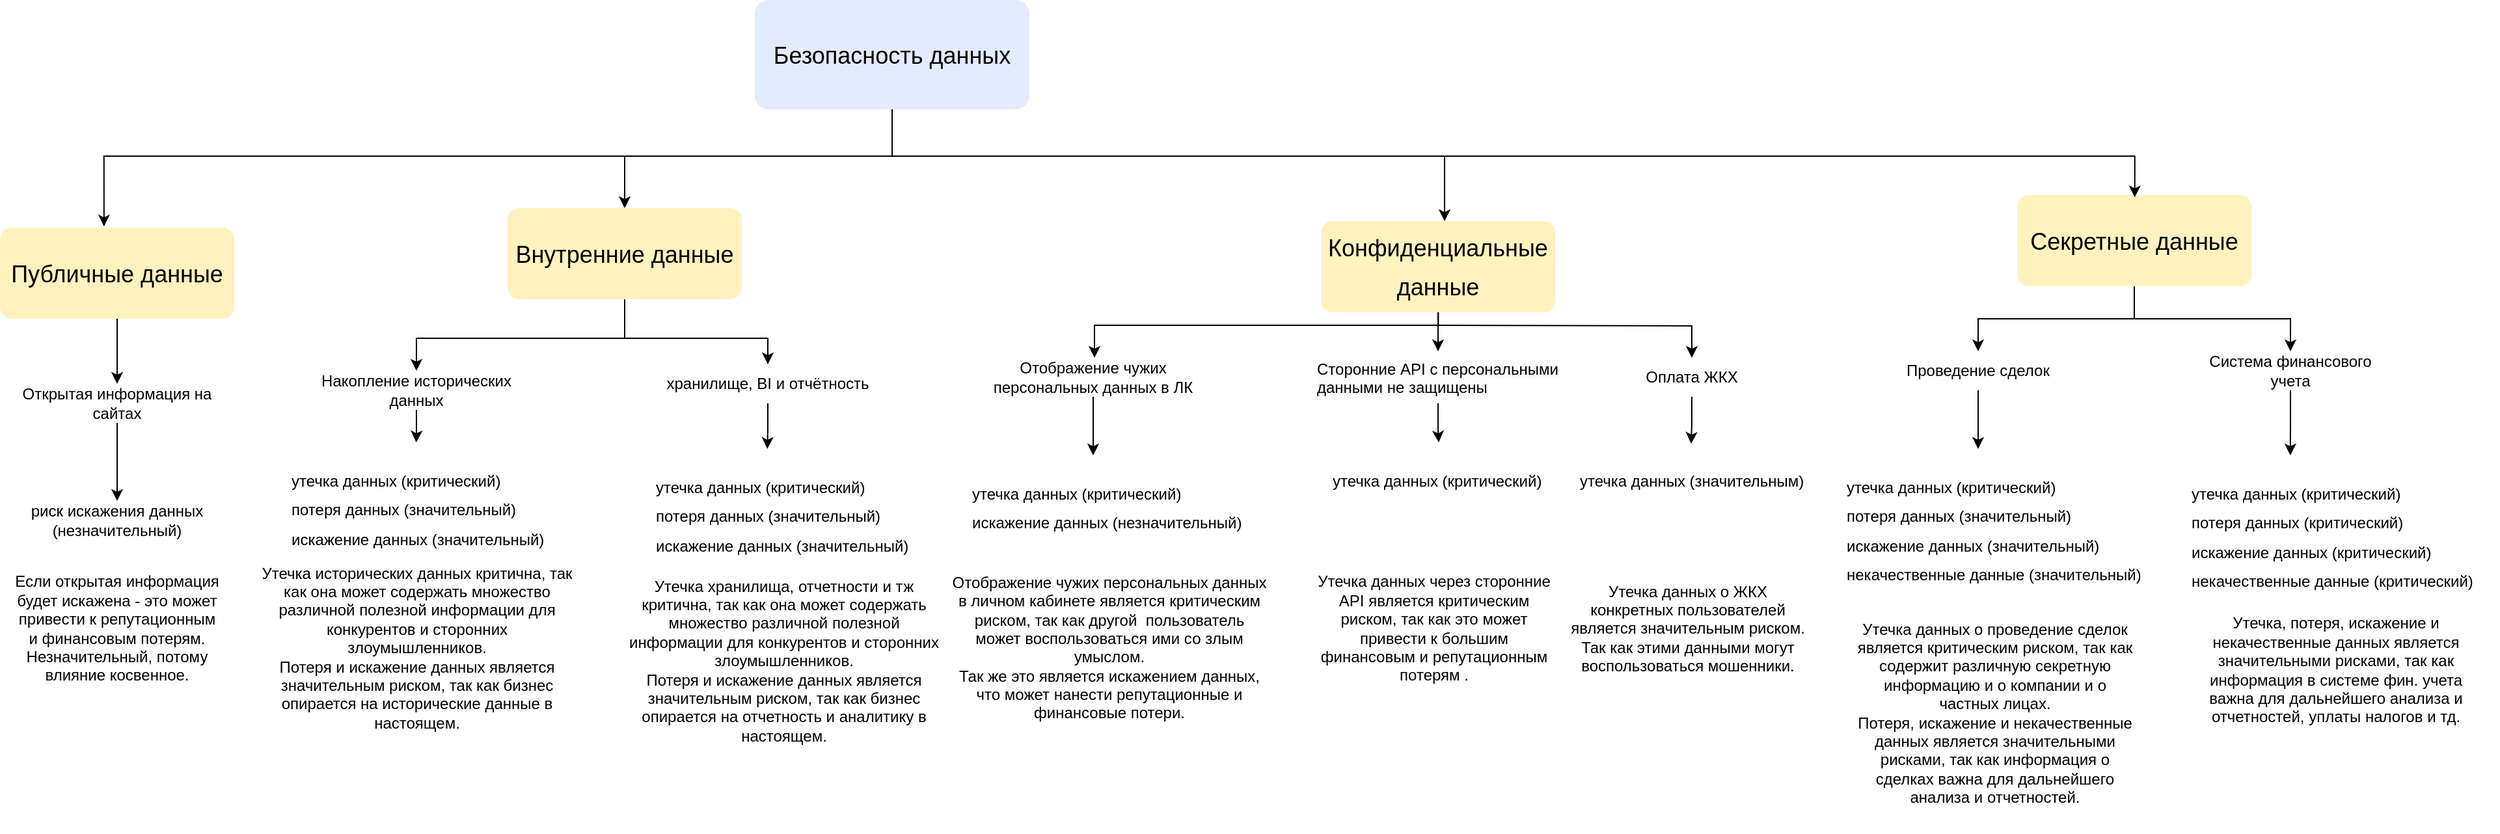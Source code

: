 <mxfile version="26.0.9">
  <diagram name="Страница — 1" id="6WGchiWJ_MTJC1sON1qW">
    <mxGraphModel dx="2830" dy="941" grid="1" gridSize="10" guides="1" tooltips="1" connect="1" arrows="1" fold="1" page="1" pageScale="1" pageWidth="827" pageHeight="1169" math="0" shadow="0">
      <root>
        <mxCell id="0" />
        <mxCell id="1" parent="0" />
        <mxCell id="0lz6deHU_I4RlRpD6tF_-9" value="" style="edgeStyle=orthogonalEdgeStyle;rounded=0;orthogonalLoop=1;jettySize=auto;html=1;" parent="1" source="0lz6deHU_I4RlRpD6tF_-4" target="0lz6deHU_I4RlRpD6tF_-7" edge="1">
          <mxGeometry relative="1" as="geometry">
            <Array as="points">
              <mxPoint x="326" y="380" />
              <mxPoint x="750" y="380" />
            </Array>
          </mxGeometry>
        </mxCell>
        <mxCell id="0lz6deHU_I4RlRpD6tF_-10" value="" style="edgeStyle=orthogonalEdgeStyle;rounded=0;orthogonalLoop=1;jettySize=auto;html=1;entryX=0.444;entryY=-0.014;entryDx=0;entryDy=0;entryPerimeter=0;" parent="1" source="0lz6deHU_I4RlRpD6tF_-4" target="0lz6deHU_I4RlRpD6tF_-5" edge="1">
          <mxGeometry relative="1" as="geometry">
            <Array as="points">
              <mxPoint x="326" y="380" />
              <mxPoint x="-280" y="380" />
            </Array>
          </mxGeometry>
        </mxCell>
        <mxCell id="0lz6deHU_I4RlRpD6tF_-4" value="&lt;div style=&quot;font-size: 1px&quot;&gt;&lt;font style=&quot;font-size: 22.58px; font-family: Arial; direction: ltr; letter-spacing: 0px; line-height: 120%; opacity: 1;&quot;&gt;&lt;span style=&quot;text-align: start; white-space: pre-wrap; caret-color: rgb(214, 214, 214); font-family: &amp;quot;YS Text&amp;quot;, sans-serif; font-size: 18px; color: rgb(0, 0, 0);&quot;&gt;Безопасность данных&lt;/span&gt;&lt;br&gt;&lt;/font&gt;&lt;/div&gt;" style="verticalAlign=middle;align=center;overflow=width;vsdxID=5;fillColor=#e3ebff;gradientColor=none;shape=stencil(vVNBDsIgEHwNRwxCjHqu+g9iaUtEaBa09fdSwdpi9dBDb8vOwOwsGcQyW/FaIEqsA3MRjcxdhdgBUSp1JUA6XyF2RCwrDIgSzE3n4VzzjtlVV3PvXmjDPdLdoOQRTrvtavNqnAKXw9mDELkBIhDJaxrJZIy/YRLfbjFvpcVgHHfS6JGu4lAK7GVwoXg5gmwjRP3VjoMpqQcm9tPKs0z0Y6crWcBHqt0PN8tJspXFfmNKdpaBH8tYwML/VPjiE6dCKhXSOMTT+PlWiC47PgE=);strokeColor=none;spacingTop=-3;spacingBottom=-3;spacingLeft=-3;spacingRight=-3;points=[];labelBackgroundColor=none;rounded=0;html=1;whiteSpace=wrap;" parent="1" vertex="1">
          <mxGeometry x="220" y="260" width="211" height="84" as="geometry" />
        </mxCell>
        <mxCell id="9WwVbPt1VevBk6q1Cw_z-4" style="edgeStyle=orthogonalEdgeStyle;rounded=0;orthogonalLoop=1;jettySize=auto;html=1;entryX=0.5;entryY=0;entryDx=0;entryDy=0;fontFamily=Helvetica;fontSize=12;fontColor=default;" parent="1" source="0lz6deHU_I4RlRpD6tF_-5" target="9WwVbPt1VevBk6q1Cw_z-3" edge="1">
          <mxGeometry relative="1" as="geometry" />
        </mxCell>
        <mxCell id="0lz6deHU_I4RlRpD6tF_-5" value="&lt;div style=&quot;font-size: 1px&quot;&gt;&lt;font style=&quot;font-size: 22.58px; font-family: Arial; direction: ltr; letter-spacing: 0px; line-height: 120%; opacity: 1;&quot;&gt;&lt;span style=&quot;white-space: pre-line; caret-color: rgb(214, 214, 214); font-family: &amp;quot;YS Text&amp;quot;, sans-serif; font-size: 18px; text-align: left; color: rgb(0, 0, 0);&quot;&gt;Публичные данные&lt;/span&gt;&lt;br&gt;&lt;/font&gt;&lt;/div&gt;" style="verticalAlign=middle;align=center;overflow=width;vsdxID=5;fillColor=#fff2bf;gradientColor=none;shape=stencil(vVNBDsIgEHwNRwxCjHqu+g9iaUtEaBa09fdSwdpi9dBDb8vOwOwsGcQyW/FaIEqsA3MRjcxdhdgBUSp1JUA6XyF2RCwrDIgSzE3n4VzzjtlVV3PvXmjDPdLdoOQRTrvtavNqnAKXw9mDELkBIhDJaxrJZIy/YRLfbjFvpcVgHHfS6JGu4lAK7GVwoXg5gmwjRP3VjoMpqQcm9tPKs0z0Y6crWcBHqt0PN8tJspXFfmNKdpaBH8tYwML/VPjiE6dCKhXSOMTT+PlWiC47PgE=);strokeColor=none;spacingTop=-3;spacingBottom=-3;spacingLeft=-3;spacingRight=-3;points=[];labelBackgroundColor=none;rounded=0;html=1;whiteSpace=wrap;" parent="1" vertex="1">
          <mxGeometry x="-360" y="435" width="180" height="70" as="geometry" />
        </mxCell>
        <mxCell id="9WwVbPt1VevBk6q1Cw_z-9" style="edgeStyle=orthogonalEdgeStyle;rounded=0;orthogonalLoop=1;jettySize=auto;html=1;entryX=0.5;entryY=0;entryDx=0;entryDy=0;fontFamily=Helvetica;fontSize=12;fontColor=default;" parent="1" source="0lz6deHU_I4RlRpD6tF_-6" target="CY70wchcMyb1Aju2XHfH-5" edge="1">
          <mxGeometry relative="1" as="geometry">
            <Array as="points">
              <mxPoint x="120" y="520" />
              <mxPoint x="-40" y="520" />
              <mxPoint x="-40" y="545" />
            </Array>
          </mxGeometry>
        </mxCell>
        <mxCell id="9WwVbPt1VevBk6q1Cw_z-10" style="edgeStyle=orthogonalEdgeStyle;rounded=0;orthogonalLoop=1;jettySize=auto;html=1;fontFamily=Helvetica;fontSize=12;fontColor=default;" parent="1" source="0lz6deHU_I4RlRpD6tF_-6" target="9WwVbPt1VevBk6q1Cw_z-2" edge="1">
          <mxGeometry relative="1" as="geometry">
            <Array as="points">
              <mxPoint x="120" y="520" />
              <mxPoint x="230" y="520" />
            </Array>
          </mxGeometry>
        </mxCell>
        <mxCell id="0lz6deHU_I4RlRpD6tF_-6" value="&lt;div style=&quot;font-size: 1px&quot;&gt;&lt;font style=&quot;font-size: 22.58px; font-family: Arial; direction: ltr; letter-spacing: 0px; line-height: 120%; opacity: 1;&quot;&gt;&lt;span style=&quot;white-space: pre-line; caret-color: rgb(214, 214, 214); font-family: &amp;quot;YS Text&amp;quot;, sans-serif; font-size: 18px; text-align: left; color: rgb(0, 0, 0);&quot;&gt;Внутренние данные&lt;/span&gt;&lt;br&gt;&lt;/font&gt;&lt;/div&gt;" style="verticalAlign=middle;align=center;overflow=width;vsdxID=5;fillColor=#fff2bf;gradientColor=none;shape=stencil(vVNBDsIgEHwNRwxCjHqu+g9iaUtEaBa09fdSwdpi9dBDb8vOwOwsGcQyW/FaIEqsA3MRjcxdhdgBUSp1JUA6XyF2RCwrDIgSzE3n4VzzjtlVV3PvXmjDPdLdoOQRTrvtavNqnAKXw9mDELkBIhDJaxrJZIy/YRLfbjFvpcVgHHfS6JGu4lAK7GVwoXg5gmwjRP3VjoMpqQcm9tPKs0z0Y6crWcBHqt0PN8tJspXFfmNKdpaBH8tYwML/VPjiE6dCKhXSOMTT+PlWiC47PgE=);strokeColor=none;spacingTop=-3;spacingBottom=-3;spacingLeft=-3;spacingRight=-3;points=[];labelBackgroundColor=none;rounded=0;html=1;whiteSpace=wrap;" parent="1" vertex="1">
          <mxGeometry x="30" y="420" width="180" height="70" as="geometry" />
        </mxCell>
        <mxCell id="IjXKCNkjEEhEDrAD16Yg-7" style="edgeStyle=orthogonalEdgeStyle;rounded=0;orthogonalLoop=1;jettySize=auto;html=1;" edge="1" parent="1" source="0lz6deHU_I4RlRpD6tF_-7" target="CY70wchcMyb1Aju2XHfH-4">
          <mxGeometry relative="1" as="geometry" />
        </mxCell>
        <mxCell id="IjXKCNkjEEhEDrAD16Yg-8" style="edgeStyle=orthogonalEdgeStyle;rounded=0;orthogonalLoop=1;jettySize=auto;html=1;entryX=0.5;entryY=0;entryDx=0;entryDy=0;exitX=0.501;exitY=1.002;exitDx=0;exitDy=0;exitPerimeter=0;" edge="1" parent="1" source="0lz6deHU_I4RlRpD6tF_-7">
          <mxGeometry relative="1" as="geometry">
            <mxPoint x="676" y="500" as="sourcePoint" />
            <mxPoint x="481" y="535" as="targetPoint" />
            <Array as="points">
              <mxPoint x="745" y="510" />
              <mxPoint x="481" y="510" />
            </Array>
          </mxGeometry>
        </mxCell>
        <mxCell id="IjXKCNkjEEhEDrAD16Yg-9" style="edgeStyle=orthogonalEdgeStyle;rounded=0;orthogonalLoop=1;jettySize=auto;html=1;entryX=0.5;entryY=0;entryDx=0;entryDy=0;" edge="1" parent="1" target="CY70wchcMyb1Aju2XHfH-7">
          <mxGeometry relative="1" as="geometry">
            <mxPoint x="740" y="510" as="sourcePoint" />
            <mxPoint x="840" y="550" as="targetPoint" />
          </mxGeometry>
        </mxCell>
        <mxCell id="0lz6deHU_I4RlRpD6tF_-7" value="&lt;div style=&quot;font-size: 1px&quot;&gt;&lt;font style=&quot;font-size: 22.58px; font-family: Arial; direction: ltr; letter-spacing: 0px; line-height: 120%; opacity: 1;&quot;&gt;&lt;span style=&quot;white-space: pre-line; caret-color: rgb(214, 214, 214); font-family: &amp;quot;YS Text&amp;quot;, sans-serif; font-size: 18px; text-align: left; color: rgb(0, 0, 0);&quot;&gt;Конфиденциальные данные&lt;/span&gt;&lt;br&gt;&lt;/font&gt;&lt;/div&gt;" style="verticalAlign=middle;align=center;overflow=width;vsdxID=5;fillColor=#fff2bf;gradientColor=none;shape=stencil(vVNBDsIgEHwNRwxCjHqu+g9iaUtEaBa09fdSwdpi9dBDb8vOwOwsGcQyW/FaIEqsA3MRjcxdhdgBUSp1JUA6XyF2RCwrDIgSzE3n4VzzjtlVV3PvXmjDPdLdoOQRTrvtavNqnAKXw9mDELkBIhDJaxrJZIy/YRLfbjFvpcVgHHfS6JGu4lAK7GVwoXg5gmwjRP3VjoMpqQcm9tPKs0z0Y6crWcBHqt0PN8tJspXFfmNKdpaBH8tYwML/VPjiE6dCKhXSOMTT+PlWiC47PgE=);strokeColor=none;spacingTop=-3;spacingBottom=-3;spacingLeft=-3;spacingRight=-3;points=[];labelBackgroundColor=none;rounded=0;html=1;whiteSpace=wrap;" parent="1" vertex="1">
          <mxGeometry x="655" y="430" width="180" height="70" as="geometry" />
        </mxCell>
        <mxCell id="IjXKCNkjEEhEDrAD16Yg-10" style="edgeStyle=orthogonalEdgeStyle;rounded=0;orthogonalLoop=1;jettySize=auto;html=1;entryX=0.5;entryY=0;entryDx=0;entryDy=0;" edge="1" parent="1" source="0lz6deHU_I4RlRpD6tF_-8" target="CY70wchcMyb1Aju2XHfH-6">
          <mxGeometry relative="1" as="geometry" />
        </mxCell>
        <mxCell id="IjXKCNkjEEhEDrAD16Yg-11" style="edgeStyle=orthogonalEdgeStyle;rounded=0;orthogonalLoop=1;jettySize=auto;html=1;entryX=0.5;entryY=0;entryDx=0;entryDy=0;" edge="1" parent="1" source="0lz6deHU_I4RlRpD6tF_-8" target="9WwVbPt1VevBk6q1Cw_z-1">
          <mxGeometry relative="1" as="geometry" />
        </mxCell>
        <mxCell id="0lz6deHU_I4RlRpD6tF_-8" value="&lt;div style=&quot;font-size: 1px&quot;&gt;&lt;font style=&quot;font-size: 22.58px; font-family: Arial; direction: ltr; letter-spacing: 0px; line-height: 120%; opacity: 1;&quot;&gt;&lt;span style=&quot;white-space: pre-line; caret-color: rgb(214, 214, 214); font-family: &amp;quot;YS Text&amp;quot;, sans-serif; font-size: 18px; text-align: left; color: rgb(0, 0, 0);&quot;&gt;Секретные данные&lt;/span&gt;&lt;br&gt;&lt;/font&gt;&lt;/div&gt;" style="verticalAlign=middle;align=center;overflow=width;vsdxID=5;fillColor=#fff2bf;gradientColor=none;shape=stencil(vVNBDsIgEHwNRwxCjHqu+g9iaUtEaBa09fdSwdpi9dBDb8vOwOwsGcQyW/FaIEqsA3MRjcxdhdgBUSp1JUA6XyF2RCwrDIgSzE3n4VzzjtlVV3PvXmjDPdLdoOQRTrvtavNqnAKXw9mDELkBIhDJaxrJZIy/YRLfbjFvpcVgHHfS6JGu4lAK7GVwoXg5gmwjRP3VjoMpqQcm9tPKs0z0Y6crWcBHqt0PN8tJspXFfmNKdpaBH8tYwML/VPjiE6dCKhXSOMTT+PlWiC47PgE=);strokeColor=none;spacingTop=-3;spacingBottom=-3;spacingLeft=-3;spacingRight=-3;points=[];labelBackgroundColor=none;rounded=0;html=1;whiteSpace=wrap;" parent="1" vertex="1">
          <mxGeometry x="1190" y="410" width="180" height="70" as="geometry" />
        </mxCell>
        <mxCell id="0lz6deHU_I4RlRpD6tF_-11" style="edgeStyle=orthogonalEdgeStyle;rounded=0;orthogonalLoop=1;jettySize=auto;html=1;entryX=0.5;entryY=0;entryDx=0;entryDy=0;entryPerimeter=0;" parent="1" source="0lz6deHU_I4RlRpD6tF_-4" target="0lz6deHU_I4RlRpD6tF_-6" edge="1">
          <mxGeometry relative="1" as="geometry">
            <Array as="points">
              <mxPoint x="326" y="380" />
              <mxPoint x="120" y="380" />
            </Array>
          </mxGeometry>
        </mxCell>
        <mxCell id="0lz6deHU_I4RlRpD6tF_-12" style="edgeStyle=orthogonalEdgeStyle;rounded=0;orthogonalLoop=1;jettySize=auto;html=1;entryX=0.502;entryY=0.024;entryDx=0;entryDy=0;entryPerimeter=0;" parent="1" source="0lz6deHU_I4RlRpD6tF_-4" target="0lz6deHU_I4RlRpD6tF_-8" edge="1">
          <mxGeometry relative="1" as="geometry">
            <Array as="points">
              <mxPoint x="326" y="380" />
              <mxPoint x="1280" y="380" />
            </Array>
          </mxGeometry>
        </mxCell>
        <mxCell id="IjXKCNkjEEhEDrAD16Yg-13" style="edgeStyle=orthogonalEdgeStyle;rounded=0;orthogonalLoop=1;jettySize=auto;html=1;" edge="1" parent="1" source="CY70wchcMyb1Aju2XHfH-3" target="IjXKCNkjEEhEDrAD16Yg-12">
          <mxGeometry relative="1" as="geometry">
            <Array as="points">
              <mxPoint x="480" y="600" />
              <mxPoint x="480" y="600" />
            </Array>
          </mxGeometry>
        </mxCell>
        <mxCell id="CY70wchcMyb1Aju2XHfH-3" value="Отображение чужих персональных данных в ЛК" style="text;html=1;align=center;verticalAlign=middle;whiteSpace=wrap;rounded=0;" parent="1" vertex="1">
          <mxGeometry x="400" y="535" width="160" height="30" as="geometry" />
        </mxCell>
        <mxCell id="CY70wchcMyb1Aju2XHfH-4" value="&lt;span style=&quot;caret-color: rgb(0, 0, 0); color: rgb(0, 0, 0); font-family: Helvetica; font-size: 12px; font-style: normal; font-variant-caps: normal; font-weight: 400; letter-spacing: normal; text-align: center; text-indent: 0px; text-transform: none; white-space: normal; word-spacing: 0px; -webkit-text-stroke-width: 0px; background-color: rgb(251, 251, 251); text-decoration: none; float: none; display: inline !important;&quot;&gt;Сторонние API с персональными данными не защищены&lt;/span&gt;" style="text;whiteSpace=wrap;html=1;" parent="1" vertex="1">
          <mxGeometry x="650" y="530" width="190" height="40" as="geometry" />
        </mxCell>
        <mxCell id="CY70wchcMyb1Aju2XHfH-5" value="Накопление исторических данных" style="text;html=1;align=center;verticalAlign=middle;whiteSpace=wrap;rounded=0;" parent="1" vertex="1">
          <mxGeometry x="-120" y="545" width="160" height="30" as="geometry" />
        </mxCell>
        <mxCell id="IjXKCNkjEEhEDrAD16Yg-21" style="edgeStyle=orthogonalEdgeStyle;rounded=0;orthogonalLoop=1;jettySize=auto;html=1;" edge="1" parent="1" source="CY70wchcMyb1Aju2XHfH-6" target="IjXKCNkjEEhEDrAD16Yg-18">
          <mxGeometry relative="1" as="geometry" />
        </mxCell>
        <mxCell id="CY70wchcMyb1Aju2XHfH-6" value="Проведение сделок" style="text;html=1;align=center;verticalAlign=middle;whiteSpace=wrap;rounded=0;" parent="1" vertex="1">
          <mxGeometry x="1080" y="530" width="160" height="30" as="geometry" />
        </mxCell>
        <mxCell id="CY70wchcMyb1Aju2XHfH-7" value="Оплата ЖКХ" style="text;html=1;align=center;verticalAlign=middle;whiteSpace=wrap;rounded=0;" parent="1" vertex="1">
          <mxGeometry x="860" y="535" width="160" height="30" as="geometry" />
        </mxCell>
        <mxCell id="9WwVbPt1VevBk6q1Cw_z-1" value="Система финансового учета" style="text;html=1;align=center;verticalAlign=middle;whiteSpace=wrap;rounded=0;" parent="1" vertex="1">
          <mxGeometry x="1320" y="530" width="160" height="30" as="geometry" />
        </mxCell>
        <mxCell id="9WwVbPt1VevBk6q1Cw_z-2" value="&lt;span style=&quot;white-space: pre-line; caret-color: rgb(214, 214, 214); text-align: left; color: rgb(0, 0, 0);&quot;&gt;&lt;font face=&quot;Helvetica&quot;&gt;хранилище, BI и отчётность&lt;/font&gt;&lt;/span&gt;" style="text;html=1;align=center;verticalAlign=middle;whiteSpace=wrap;rounded=0;fontFamily=Helvetica;fontSize=12;fontColor=default;" parent="1" vertex="1">
          <mxGeometry x="150" y="540" width="160" height="30" as="geometry" />
        </mxCell>
        <mxCell id="9WwVbPt1VevBk6q1Cw_z-5" style="edgeStyle=orthogonalEdgeStyle;rounded=0;orthogonalLoop=1;jettySize=auto;html=1;fontFamily=Helvetica;fontSize=12;fontColor=default;" parent="1" source="9WwVbPt1VevBk6q1Cw_z-3" edge="1">
          <mxGeometry relative="1" as="geometry">
            <mxPoint x="-270" y="645" as="targetPoint" />
          </mxGeometry>
        </mxCell>
        <mxCell id="9WwVbPt1VevBk6q1Cw_z-3" value="&lt;span style=&quot;white-space: pre-line; caret-color: rgb(214, 214, 214); text-align: left; color: rgb(0, 0, 0);&quot;&gt;&lt;font face=&quot;Helvetica&quot;&gt;Открытая информация на сайтах&lt;/font&gt;&lt;/span&gt;" style="text;html=1;align=center;verticalAlign=middle;whiteSpace=wrap;rounded=0;fontFamily=Helvetica;fontSize=12;fontColor=default;" parent="1" vertex="1">
          <mxGeometry x="-350" y="555" width="160" height="30" as="geometry" />
        </mxCell>
        <mxCell id="9WwVbPt1VevBk6q1Cw_z-6" value="&lt;span style=&quot;caret-color: rgb(214, 214, 214); text-align: left; white-space: pre-line;&quot;&gt;риск искажения данных (незначительный)&lt;/span&gt;" style="text;html=1;align=center;verticalAlign=middle;whiteSpace=wrap;rounded=0;fontFamily=Helvetica;fontSize=12;fontColor=default;" parent="1" vertex="1">
          <mxGeometry x="-350" y="645" width="160" height="30" as="geometry" />
        </mxCell>
        <mxCell id="IjXKCNkjEEhEDrAD16Yg-1" value="&lt;ul data-mx-given-colors=&quot;{&amp;quot;caret-color&amp;quot;:&amp;quot;rgb(214, 214, 214)&amp;quot;}&quot; style=&quot;color: rgb(0, 0, 0); font-family: Helvetica; font-size: 12px; font-style: normal; font-variant-caps: normal; font-weight: 400; letter-spacing: normal; orphans: auto; text-indent: 0px; text-transform: none; white-space: nowrap; widows: auto; word-spacing: 0px; -webkit-text-stroke-width: 0px; text-decoration: none; text-align: left; box-sizing: inherit; margin-top: var(--size-300, var(--base-unit, calc(1rem * var(--base-ratio, 1)))); padding: 0 0 0 var(--size-700, calc(var(--base-unit, calc(1rem * var(--base-ratio, 1))) * 2)); list-style: none; caret-color: light-dark(rgb(214, 214, 214), rgb(53, 53, 53));&quot;&gt;&lt;li style=&quot;box-sizing: inherit; position: relative; margin: 0 0 var(--size-100, calc(var(--base-unit, calc(1rem * var(--base-ratio, 1))) * 0.5));&quot;&gt;утечка данных (критический)&lt;/li&gt;&lt;li style=&quot;box-sizing: inherit; position: relative; margin: 0 0 var(--size-100, calc(var(--base-unit, calc(1rem * var(--base-ratio, 1))) * 0.5));&quot;&gt;потеря данных (значительный)&lt;/li&gt;&lt;li style=&quot;box-sizing: inherit; position: relative; margin: 0 0 var(--size-100, calc(var(--base-unit, calc(1rem * var(--base-ratio, 1))) * 0.5));&quot;&gt;искажение данных (значительный)&lt;/li&gt;&lt;/ul&gt;" style="text;whiteSpace=wrap;html=1;" vertex="1" parent="1">
          <mxGeometry x="-170" y="600" width="270" height="90" as="geometry" />
        </mxCell>
        <mxCell id="IjXKCNkjEEhEDrAD16Yg-2" value="&lt;ul data-mx-given-colors=&quot;{&amp;quot;caret-color&amp;quot;:&amp;quot;rgb(214, 214, 214)&amp;quot;}&quot; style=&quot;color: rgb(0, 0, 0); font-family: Helvetica; font-size: 12px; font-style: normal; font-variant-caps: normal; font-weight: 400; letter-spacing: normal; orphans: auto; text-indent: 0px; text-transform: none; white-space: nowrap; widows: auto; word-spacing: 0px; -webkit-text-stroke-width: 0px; text-decoration: none; text-align: left; box-sizing: inherit; margin-top: var(--size-300, var(--base-unit, calc(1rem * var(--base-ratio, 1)))); padding: 0 0 0 var(--size-700, calc(var(--base-unit, calc(1rem * var(--base-ratio, 1))) * 2)); list-style: none; caret-color: light-dark(rgb(214, 214, 214), rgb(53, 53, 53));&quot;&gt;&lt;li style=&quot;box-sizing: inherit; position: relative; margin: 0 0 var(--size-100, calc(var(--base-unit, calc(1rem * var(--base-ratio, 1))) * 0.5));&quot;&gt;утечка данных (критический)&lt;/li&gt;&lt;li style=&quot;box-sizing: inherit; position: relative; margin: 0 0 var(--size-100, calc(var(--base-unit, calc(1rem * var(--base-ratio, 1))) * 0.5));&quot;&gt;потеря данных (значительный)&lt;/li&gt;&lt;li style=&quot;box-sizing: inherit; position: relative; margin: 0 0 var(--size-100, calc(var(--base-unit, calc(1rem * var(--base-ratio, 1))) * 0.5));&quot;&gt;искажение данных (значительный)&lt;/li&gt;&lt;/ul&gt;" style="text;whiteSpace=wrap;html=1;" vertex="1" parent="1">
          <mxGeometry x="110" y="605" width="270" height="110" as="geometry" />
        </mxCell>
        <mxCell id="IjXKCNkjEEhEDrAD16Yg-4" style="edgeStyle=orthogonalEdgeStyle;rounded=0;orthogonalLoop=1;jettySize=auto;html=1;entryX=0.481;entryY=0;entryDx=0;entryDy=0;entryPerimeter=0;" edge="1" parent="1" source="CY70wchcMyb1Aju2XHfH-5" target="IjXKCNkjEEhEDrAD16Yg-1">
          <mxGeometry relative="1" as="geometry" />
        </mxCell>
        <mxCell id="IjXKCNkjEEhEDrAD16Yg-5" style="edgeStyle=orthogonalEdgeStyle;rounded=0;orthogonalLoop=1;jettySize=auto;html=1;entryX=0.443;entryY=0;entryDx=0;entryDy=0;entryPerimeter=0;" edge="1" parent="1" source="9WwVbPt1VevBk6q1Cw_z-2" target="IjXKCNkjEEhEDrAD16Yg-2">
          <mxGeometry relative="1" as="geometry" />
        </mxCell>
        <mxCell id="IjXKCNkjEEhEDrAD16Yg-12" value="&lt;ul style=&quot;color: rgb(0, 0, 0); font-family: Helvetica; font-size: 12px; font-style: normal; font-variant-caps: normal; font-weight: 400; letter-spacing: normal; text-indent: 0px; text-transform: none; white-space: nowrap; word-spacing: 0px; -webkit-text-stroke-width: 0px; text-decoration: none; text-align: left; box-sizing: inherit; margin-top: var(--size-300, var(--base-unit, calc(1rem * var(--base-ratio, 1)))); padding: 0 0 0 var(--size-700, calc(var(--base-unit, calc(1rem * var(--base-ratio, 1))) * 2)); list-style: none; caret-color: light-dark(rgb(214, 214, 214), rgb(53, 53, 53));&quot;&gt;&lt;li style=&quot;box-sizing: inherit; position: relative; margin: 0 0 var(--size-100, calc(var(--base-unit, calc(1rem * var(--base-ratio, 1))) * 0.5));&quot;&gt;утечка данных (критический)&lt;/li&gt;&lt;li style=&quot;box-sizing: inherit; position: relative; margin: 0 0 var(--size-100, calc(var(--base-unit, calc(1rem * var(--base-ratio, 1))) * 0.5));&quot;&gt;искажение данных (незначительный)&lt;/li&gt;&lt;/ul&gt;" style="text;whiteSpace=wrap;html=1;" vertex="1" parent="1">
          <mxGeometry x="352.5" y="610" width="255" height="80" as="geometry" />
        </mxCell>
        <mxCell id="IjXKCNkjEEhEDrAD16Yg-14" value="&lt;ul style=&quot;color: rgb(0, 0, 0); font-family: Helvetica; font-size: 12px; font-style: normal; font-variant-caps: normal; font-weight: 400; letter-spacing: normal; text-indent: 0px; text-transform: none; white-space: nowrap; word-spacing: 0px; -webkit-text-stroke-width: 0px; text-decoration: none; text-align: left; box-sizing: inherit; margin-top: var(--size-300, var(--base-unit, calc(1rem * var(--base-ratio, 1)))); padding: 0 0 0 var(--size-700, calc(var(--base-unit, calc(1rem * var(--base-ratio, 1))) * 2)); list-style: none; caret-color: light-dark(rgb(214, 214, 214), rgb(53, 53, 53));&quot;&gt;&lt;li style=&quot;box-sizing: inherit; position: relative; margin: 0 0 var(--size-100, calc(var(--base-unit, calc(1rem * var(--base-ratio, 1))) * 0.5));&quot;&gt;утечка данных (критический)&lt;/li&gt;&lt;/ul&gt;" style="text;whiteSpace=wrap;html=1;" vertex="1" parent="1">
          <mxGeometry x="630" y="600" width="210" height="80" as="geometry" />
        </mxCell>
        <mxCell id="IjXKCNkjEEhEDrAD16Yg-16" value="&lt;ul style=&quot;color: rgb(0, 0, 0); font-family: Helvetica; font-size: 12px; font-style: normal; font-variant-caps: normal; font-weight: 400; letter-spacing: normal; text-indent: 0px; text-transform: none; white-space: nowrap; word-spacing: 0px; -webkit-text-stroke-width: 0px; text-decoration: none; text-align: left; box-sizing: inherit; margin-top: var(--size-300, var(--base-unit, calc(1rem * var(--base-ratio, 1)))); padding: 0 0 0 var(--size-700, calc(var(--base-unit, calc(1rem * var(--base-ratio, 1))) * 2)); list-style: none; caret-color: light-dark(rgb(214, 214, 214), rgb(53, 53, 53));&quot;&gt;&lt;li style=&quot;box-sizing: inherit; position: relative; margin: 0 0 var(--size-100, calc(var(--base-unit, calc(1rem * var(--base-ratio, 1))) * 0.5));&quot;&gt;утечка данных (значительным)&lt;/li&gt;&lt;/ul&gt;" style="text;whiteSpace=wrap;html=1;" vertex="1" parent="1">
          <mxGeometry x="820" y="600" width="210" height="80" as="geometry" />
        </mxCell>
        <mxCell id="IjXKCNkjEEhEDrAD16Yg-18" value="&lt;ul style=&quot;color: rgb(0, 0, 0); font-family: Helvetica; font-size: 12px; font-style: normal; font-variant-caps: normal; font-weight: 400; letter-spacing: normal; text-indent: 0px; text-transform: none; white-space: nowrap; word-spacing: 0px; -webkit-text-stroke-width: 0px; text-decoration: none; text-align: left; box-sizing: inherit; margin-top: var(--size-300, var(--base-unit, calc(1rem * var(--base-ratio, 1)))); padding: 0 0 0 var(--size-700, calc(var(--base-unit, calc(1rem * var(--base-ratio, 1))) * 2)); list-style: none; caret-color: light-dark(rgb(214, 214, 214), rgb(53, 53, 53));&quot;&gt;&lt;li style=&quot;box-sizing: inherit; position: relative; margin: 0 0 var(--size-100, calc(var(--base-unit, calc(1rem * var(--base-ratio, 1))) * 0.5));&quot;&gt;утечка данных (критический)&lt;/li&gt;&lt;li style=&quot;box-sizing: inherit; position: relative; margin: 0 0 var(--size-100, calc(var(--base-unit, calc(1rem * var(--base-ratio, 1))) * 0.5));&quot;&gt;потеря данных (значительный)&lt;/li&gt;&lt;li style=&quot;box-sizing: inherit; position: relative; margin: 0 0 var(--size-100, calc(var(--base-unit, calc(1rem * var(--base-ratio, 1))) * 0.5));&quot;&gt;искажение данных (значительный)&lt;/li&gt;&lt;li style=&quot;box-sizing: inherit; position: relative; margin: 0 0 var(--size-100, calc(var(--base-unit, calc(1rem * var(--base-ratio, 1))) * 0.5));&quot;&gt;некачественные данные (значительный)&lt;/li&gt;&lt;/ul&gt;" style="text;whiteSpace=wrap;html=1;" vertex="1" parent="1">
          <mxGeometry x="1025" y="605" width="270" height="110" as="geometry" />
        </mxCell>
        <mxCell id="IjXKCNkjEEhEDrAD16Yg-19" style="edgeStyle=orthogonalEdgeStyle;rounded=0;orthogonalLoop=1;jettySize=auto;html=1;entryX=0.55;entryY=0;entryDx=0;entryDy=0;entryPerimeter=0;" edge="1" parent="1" source="CY70wchcMyb1Aju2XHfH-4" target="IjXKCNkjEEhEDrAD16Yg-14">
          <mxGeometry relative="1" as="geometry" />
        </mxCell>
        <mxCell id="IjXKCNkjEEhEDrAD16Yg-20" style="edgeStyle=orthogonalEdgeStyle;rounded=0;orthogonalLoop=1;jettySize=auto;html=1;entryX=0.569;entryY=0.013;entryDx=0;entryDy=0;entryPerimeter=0;" edge="1" parent="1" source="CY70wchcMyb1Aju2XHfH-7" target="IjXKCNkjEEhEDrAD16Yg-16">
          <mxGeometry relative="1" as="geometry" />
        </mxCell>
        <mxCell id="IjXKCNkjEEhEDrAD16Yg-22" value="&lt;ul style=&quot;color: rgb(0, 0, 0); font-family: Helvetica; font-size: 12px; font-style: normal; font-variant-caps: normal; font-weight: 400; letter-spacing: normal; text-indent: 0px; text-transform: none; white-space: nowrap; word-spacing: 0px; -webkit-text-stroke-width: 0px; text-decoration: none; text-align: left; box-sizing: inherit; margin-top: var(--size-300, var(--base-unit, calc(1rem * var(--base-ratio, 1)))); padding: 0 0 0 var(--size-700, calc(var(--base-unit, calc(1rem * var(--base-ratio, 1))) * 2)); list-style: none; caret-color: light-dark(rgb(214, 214, 214), rgb(53, 53, 53));&quot;&gt;&lt;li style=&quot;box-sizing: inherit; position: relative; margin: 0 0 var(--size-100, calc(var(--base-unit, calc(1rem * var(--base-ratio, 1))) * 0.5));&quot;&gt;утечка данных (критический)&lt;/li&gt;&lt;li style=&quot;box-sizing: inherit; position: relative; margin: 0 0 var(--size-100, calc(var(--base-unit, calc(1rem * var(--base-ratio, 1))) * 0.5));&quot;&gt;потеря данных (критический)&lt;/li&gt;&lt;li style=&quot;box-sizing: inherit; position: relative; margin: 0 0 var(--size-100, calc(var(--base-unit, calc(1rem * var(--base-ratio, 1))) * 0.5));&quot;&gt;искажение данных (критический)&lt;/li&gt;&lt;li style=&quot;box-sizing: inherit; position: relative; margin: 0 0 var(--size-100, calc(var(--base-unit, calc(1rem * var(--base-ratio, 1))) * 0.5));&quot;&gt;некачественные данные (критический)&lt;/li&gt;&lt;/ul&gt;" style="text;whiteSpace=wrap;html=1;" vertex="1" parent="1">
          <mxGeometry x="1290" y="610" width="270" height="110" as="geometry" />
        </mxCell>
        <mxCell id="IjXKCNkjEEhEDrAD16Yg-23" style="edgeStyle=orthogonalEdgeStyle;rounded=0;orthogonalLoop=1;jettySize=auto;html=1;entryX=0.407;entryY=0;entryDx=0;entryDy=0;entryPerimeter=0;" edge="1" parent="1" source="9WwVbPt1VevBk6q1Cw_z-1" target="IjXKCNkjEEhEDrAD16Yg-22">
          <mxGeometry relative="1" as="geometry" />
        </mxCell>
        <mxCell id="IjXKCNkjEEhEDrAD16Yg-25" value="Если открытая информация будет искажена - это может привести к репутационным и финансовым потерям. Незначительный, потому влияние косвенное." style="text;html=1;align=center;verticalAlign=middle;whiteSpace=wrap;rounded=0;" vertex="1" parent="1">
          <mxGeometry x="-350" y="700" width="160" height="85" as="geometry" />
        </mxCell>
        <mxCell id="IjXKCNkjEEhEDrAD16Yg-26" value="Утечка исторических данных критична, так как она может содержать множество различной полезной информации для конкурентов и сторонних злоумышленников.&lt;div&gt;Потеря и искажение данных является значительным риском, так как бизнес опирается на исторические данные в настоящем.&lt;/div&gt;&lt;div&gt;&lt;br&gt;&lt;/div&gt;" style="text;html=1;align=center;verticalAlign=middle;whiteSpace=wrap;rounded=0;" vertex="1" parent="1">
          <mxGeometry x="-162.5" y="690" width="245" height="150" as="geometry" />
        </mxCell>
        <mxCell id="IjXKCNkjEEhEDrAD16Yg-27" value="Утечка хранилища, отчетности и тж критична, так как она может содержать множество различной полезной информации для конкурентов и сторонних злоумышленников.&lt;div&gt;Потеря и искажение данных является значительным риском, так как бизнес опирается на отчетность и аналитику в настоящем.&lt;/div&gt;&lt;div&gt;&lt;br&gt;&lt;/div&gt;" style="text;html=1;align=center;verticalAlign=middle;whiteSpace=wrap;rounded=0;" vertex="1" parent="1">
          <mxGeometry x="120" y="700" width="245" height="150" as="geometry" />
        </mxCell>
        <mxCell id="IjXKCNkjEEhEDrAD16Yg-28" value="Отображение чужих персональных данных в личном кабинете является критическим риском, так как другой&amp;nbsp; пользователь может воспользоваться ими со злым умыслом.&lt;div&gt;Так же это является искажением данных, что может нанести репутационные и финансовые потери.&lt;/div&gt;&lt;div&gt;&lt;br&gt;&lt;/div&gt;" style="text;html=1;align=center;verticalAlign=middle;whiteSpace=wrap;rounded=0;" vertex="1" parent="1">
          <mxGeometry x="370" y="690" width="245" height="150" as="geometry" />
        </mxCell>
        <mxCell id="IjXKCNkjEEhEDrAD16Yg-30" value="Утечка данных через сторонние API является критическим риском, так как это может привести к большим финансовым и репутационным потерям ." style="text;html=1;align=center;verticalAlign=middle;whiteSpace=wrap;rounded=0;" vertex="1" parent="1">
          <mxGeometry x="647.5" y="667.5" width="187.5" height="150" as="geometry" />
        </mxCell>
        <mxCell id="IjXKCNkjEEhEDrAD16Yg-32" value="Утечка данных о ЖКХ конкретных пользователей является значительным риском. Так как этими данными могут воспользоваться мошенники." style="text;html=1;align=center;verticalAlign=middle;whiteSpace=wrap;rounded=0;" vertex="1" parent="1">
          <mxGeometry x="842.5" y="667.5" width="187.5" height="150" as="geometry" />
        </mxCell>
        <mxCell id="IjXKCNkjEEhEDrAD16Yg-33" value="Утечка данных о проведение сделок является критическим риском, так как содержит различную секретную информацию и о компании и о частных лицах.&lt;div&gt;Потеря, искажение и некачественные данных является значительными рисками, так как информация о сделках важна для дальнейшего анализа и отчетностей.&lt;/div&gt;" style="text;html=1;align=center;verticalAlign=middle;whiteSpace=wrap;rounded=0;" vertex="1" parent="1">
          <mxGeometry x="1066.25" y="715" width="213.75" height="185" as="geometry" />
        </mxCell>
        <mxCell id="IjXKCNkjEEhEDrAD16Yg-34" value="Утечка, п&lt;span style=&quot;background-color: transparent; color: light-dark(rgb(0, 0, 0), rgb(255, 255, 255));&quot;&gt;отеря, искажение и некачественные данных является значительными рисками, так как информация в системе фин. учета важна для дальнейшего анализа и отчетностей, уплаты налогов и тд.&lt;/span&gt;" style="text;html=1;align=center;verticalAlign=middle;whiteSpace=wrap;rounded=0;" vertex="1" parent="1">
          <mxGeometry x="1330" y="720" width="210" height="110" as="geometry" />
        </mxCell>
      </root>
    </mxGraphModel>
  </diagram>
</mxfile>
